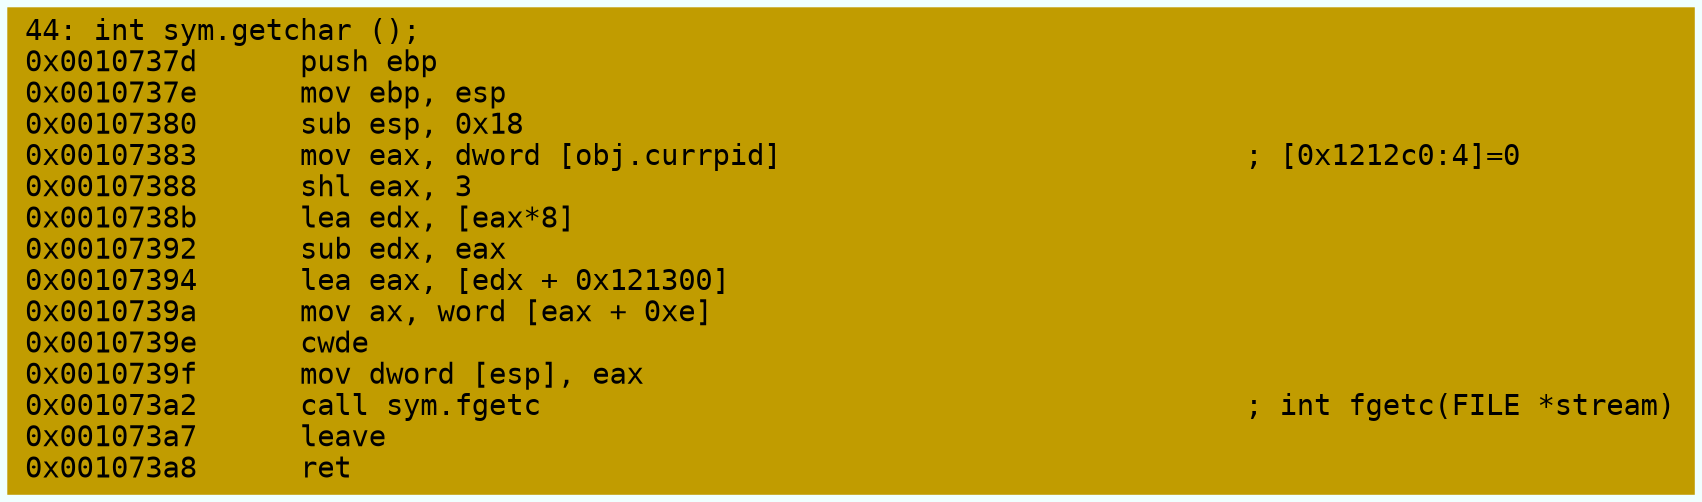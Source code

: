 digraph code {
	graph [bgcolor=azure fontsize=8 fontname="Courier" splines="ortho"];
	node [fillcolor=gray style=filled shape=box];
	edge [arrowhead="normal"];
	"0x0010737d" [URL="sym.getchar/0x0010737d", fillcolor="#c19c00",color="#c19c00", fontname="Courier",label="44: int sym.getchar ();\l0x0010737d      push ebp\l0x0010737e      mov ebp, esp\l0x00107380      sub esp, 0x18\l0x00107383      mov eax, dword [obj.currpid]                           ; [0x1212c0:4]=0\l0x00107388      shl eax, 3\l0x0010738b      lea edx, [eax*8]\l0x00107392      sub edx, eax\l0x00107394      lea eax, [edx + 0x121300]\l0x0010739a      mov ax, word [eax + 0xe]\l0x0010739e      cwde\l0x0010739f      mov dword [esp], eax\l0x001073a2      call sym.fgetc                                         ; int fgetc(FILE *stream)\l0x001073a7      leave\l0x001073a8      ret\l"]
}
